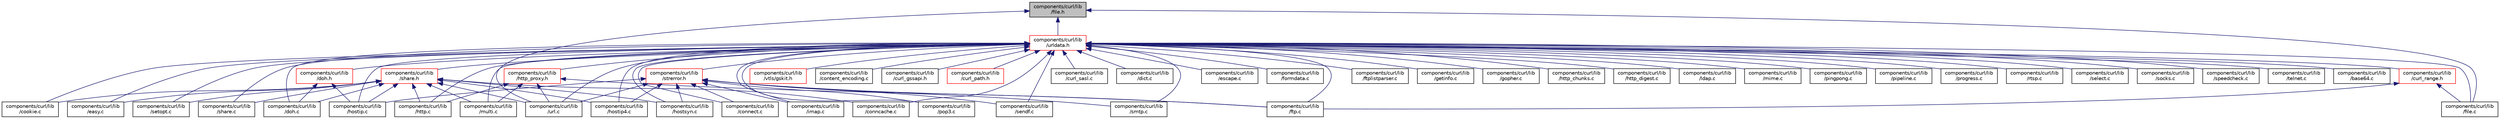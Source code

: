 digraph "components/curl/lib/file.h"
{
  edge [fontname="Helvetica",fontsize="10",labelfontname="Helvetica",labelfontsize="10"];
  node [fontname="Helvetica",fontsize="10",shape=record];
  Node1 [label="components/curl/lib\l/file.h",height=0.2,width=0.4,color="black", fillcolor="grey75", style="filled", fontcolor="black"];
  Node1 -> Node2 [dir="back",color="midnightblue",fontsize="10",style="solid",fontname="Helvetica"];
  Node2 [label="components/curl/lib\l/urldata.h",height=0.2,width=0.4,color="red", fillcolor="white", style="filled",URL="$urldata_8h.html"];
  Node2 -> Node3 [dir="back",color="midnightblue",fontsize="10",style="solid",fontname="Helvetica"];
  Node3 [label="components/curl/lib\l/base64.c",height=0.2,width=0.4,color="black", fillcolor="white", style="filled",URL="$base64_8c.html"];
  Node2 -> Node4 [dir="back",color="midnightblue",fontsize="10",style="solid",fontname="Helvetica"];
  Node4 [label="components/curl/lib\l/conncache.c",height=0.2,width=0.4,color="black", fillcolor="white", style="filled",URL="$conncache_8c.html"];
  Node2 -> Node5 [dir="back",color="midnightblue",fontsize="10",style="solid",fontname="Helvetica"];
  Node5 [label="components/curl/lib\l/share.h",height=0.2,width=0.4,color="red", fillcolor="white", style="filled",URL="$share_8h.html"];
  Node5 -> Node4 [dir="back",color="midnightblue",fontsize="10",style="solid",fontname="Helvetica"];
  Node5 -> Node6 [dir="back",color="midnightblue",fontsize="10",style="solid",fontname="Helvetica"];
  Node6 [label="components/curl/lib\l/cookie.c",height=0.2,width=0.4,color="black", fillcolor="white", style="filled",URL="$cookie_8c.html"];
  Node5 -> Node7 [dir="back",color="midnightblue",fontsize="10",style="solid",fontname="Helvetica"];
  Node7 [label="components/curl/lib\l/doh.c",height=0.2,width=0.4,color="black", fillcolor="white", style="filled",URL="$doh_8c.html"];
  Node5 -> Node8 [dir="back",color="midnightblue",fontsize="10",style="solid",fontname="Helvetica"];
  Node8 [label="components/curl/lib\l/easy.c",height=0.2,width=0.4,color="black", fillcolor="white", style="filled",URL="$easy_8c.html"];
  Node5 -> Node9 [dir="back",color="midnightblue",fontsize="10",style="solid",fontname="Helvetica"];
  Node9 [label="components/curl/lib\l/hostip.c",height=0.2,width=0.4,color="black", fillcolor="white", style="filled",URL="$hostip_8c.html"];
  Node5 -> Node10 [dir="back",color="midnightblue",fontsize="10",style="solid",fontname="Helvetica"];
  Node10 [label="components/curl/lib\l/hostip4.c",height=0.2,width=0.4,color="black", fillcolor="white", style="filled",URL="$hostip4_8c.html"];
  Node5 -> Node11 [dir="back",color="midnightblue",fontsize="10",style="solid",fontname="Helvetica"];
  Node11 [label="components/curl/lib\l/hostsyn.c",height=0.2,width=0.4,color="black", fillcolor="white", style="filled",URL="$hostsyn_8c.html"];
  Node5 -> Node12 [dir="back",color="midnightblue",fontsize="10",style="solid",fontname="Helvetica"];
  Node12 [label="components/curl/lib\l/http.c",height=0.2,width=0.4,color="black", fillcolor="white", style="filled",URL="$http_8c.html"];
  Node5 -> Node13 [dir="back",color="midnightblue",fontsize="10",style="solid",fontname="Helvetica"];
  Node13 [label="components/curl/lib\l/multi.c",height=0.2,width=0.4,color="black", fillcolor="white", style="filled",URL="$multi_8c.html"];
  Node5 -> Node14 [dir="back",color="midnightblue",fontsize="10",style="solid",fontname="Helvetica"];
  Node14 [label="components/curl/lib\l/setopt.c",height=0.2,width=0.4,color="black", fillcolor="white", style="filled",URL="$setopt_8c.html"];
  Node5 -> Node15 [dir="back",color="midnightblue",fontsize="10",style="solid",fontname="Helvetica"];
  Node15 [label="components/curl/lib\l/share.c",height=0.2,width=0.4,color="black", fillcolor="white", style="filled",URL="$share_8c.html"];
  Node5 -> Node16 [dir="back",color="midnightblue",fontsize="10",style="solid",fontname="Helvetica"];
  Node16 [label="components/curl/lib\l/url.c",height=0.2,width=0.4,color="black", fillcolor="white", style="filled",URL="$url_8c.html"];
  Node2 -> Node20 [dir="back",color="midnightblue",fontsize="10",style="solid",fontname="Helvetica"];
  Node20 [label="components/curl/lib\l/connect.c",height=0.2,width=0.4,color="black", fillcolor="white", style="filled",URL="$connect_8c.html"];
  Node2 -> Node21 [dir="back",color="midnightblue",fontsize="10",style="solid",fontname="Helvetica"];
  Node21 [label="components/curl/lib\l/strerror.h",height=0.2,width=0.4,color="red", fillcolor="white", style="filled",URL="$strerror_8h.html"];
  Node21 -> Node20 [dir="back",color="midnightblue",fontsize="10",style="solid",fontname="Helvetica"];
  Node21 -> Node22 [dir="back",color="midnightblue",fontsize="10",style="solid",fontname="Helvetica"];
  Node22 [label="components/curl/lib\l/ftp.c",height=0.2,width=0.4,color="black", fillcolor="white", style="filled",URL="$ftp_8c.html"];
  Node21 -> Node9 [dir="back",color="midnightblue",fontsize="10",style="solid",fontname="Helvetica"];
  Node21 -> Node10 [dir="back",color="midnightblue",fontsize="10",style="solid",fontname="Helvetica"];
  Node21 -> Node11 [dir="back",color="midnightblue",fontsize="10",style="solid",fontname="Helvetica"];
  Node21 -> Node23 [dir="back",color="midnightblue",fontsize="10",style="solid",fontname="Helvetica"];
  Node23 [label="components/curl/lib\l/imap.c",height=0.2,width=0.4,color="black", fillcolor="white", style="filled",URL="$imap_8c.html"];
  Node21 -> Node24 [dir="back",color="midnightblue",fontsize="10",style="solid",fontname="Helvetica"];
  Node24 [label="components/curl/lib\l/pop3.c",height=0.2,width=0.4,color="black", fillcolor="white", style="filled",URL="$pop3_8c.html"];
  Node21 -> Node25 [dir="back",color="midnightblue",fontsize="10",style="solid",fontname="Helvetica"];
  Node25 [label="components/curl/lib\l/sendf.c",height=0.2,width=0.4,color="black", fillcolor="white", style="filled",URL="$sendf_8c.html"];
  Node21 -> Node26 [dir="back",color="midnightblue",fontsize="10",style="solid",fontname="Helvetica"];
  Node26 [label="components/curl/lib\l/smtp.c",height=0.2,width=0.4,color="black", fillcolor="white", style="filled",URL="$smtp_8c.html"];
  Node21 -> Node16 [dir="back",color="midnightblue",fontsize="10",style="solid",fontname="Helvetica"];
  Node2 -> Node29 [dir="back",color="midnightblue",fontsize="10",style="solid",fontname="Helvetica"];
  Node29 [label="components/curl/lib\l/vtls/gskit.h",height=0.2,width=0.4,color="red", fillcolor="white", style="filled",URL="$gskit_8h.html"];
  Node2 -> Node40 [dir="back",color="midnightblue",fontsize="10",style="solid",fontname="Helvetica"];
  Node40 [label="components/curl/lib\l/content_encoding.c",height=0.2,width=0.4,color="black", fillcolor="white", style="filled",URL="$content__encoding_8c.html"];
  Node2 -> Node6 [dir="back",color="midnightblue",fontsize="10",style="solid",fontname="Helvetica"];
  Node2 -> Node41 [dir="back",color="midnightblue",fontsize="10",style="solid",fontname="Helvetica"];
  Node41 [label="components/curl/lib\l/curl_gssapi.h",height=0.2,width=0.4,color="black", fillcolor="white", style="filled",URL="$curl__gssapi_8h.html"];
  Node2 -> Node42 [dir="back",color="midnightblue",fontsize="10",style="solid",fontname="Helvetica"];
  Node42 [label="components/curl/lib\l/curl_path.h",height=0.2,width=0.4,color="red", fillcolor="white", style="filled",URL="$curl__path_8h.html"];
  Node2 -> Node44 [dir="back",color="midnightblue",fontsize="10",style="solid",fontname="Helvetica"];
  Node44 [label="components/curl/lib\l/curl_range.h",height=0.2,width=0.4,color="red", fillcolor="white", style="filled",URL="$curl__range_8h.html"];
  Node44 -> Node46 [dir="back",color="midnightblue",fontsize="10",style="solid",fontname="Helvetica"];
  Node46 [label="components/curl/lib\l/file.c",height=0.2,width=0.4,color="black", fillcolor="white", style="filled",URL="$file_8c.html"];
  Node44 -> Node22 [dir="back",color="midnightblue",fontsize="10",style="solid",fontname="Helvetica"];
  Node2 -> Node31 [dir="back",color="midnightblue",fontsize="10",style="solid",fontname="Helvetica"];
  Node31 [label="components/curl/lib\l/curl_sasl.c",height=0.2,width=0.4,color="black", fillcolor="white", style="filled",URL="$curl__sasl_8c.html"];
  Node2 -> Node47 [dir="back",color="midnightblue",fontsize="10",style="solid",fontname="Helvetica"];
  Node47 [label="components/curl/lib\l/dict.c",height=0.2,width=0.4,color="black", fillcolor="white", style="filled",URL="$dict_8c.html"];
  Node2 -> Node7 [dir="back",color="midnightblue",fontsize="10",style="solid",fontname="Helvetica"];
  Node2 -> Node48 [dir="back",color="midnightblue",fontsize="10",style="solid",fontname="Helvetica"];
  Node48 [label="components/curl/lib\l/doh.h",height=0.2,width=0.4,color="red", fillcolor="white", style="filled",URL="$doh_8h.html"];
  Node48 -> Node7 [dir="back",color="midnightblue",fontsize="10",style="solid",fontname="Helvetica"];
  Node48 -> Node9 [dir="back",color="midnightblue",fontsize="10",style="solid",fontname="Helvetica"];
  Node2 -> Node8 [dir="back",color="midnightblue",fontsize="10",style="solid",fontname="Helvetica"];
  Node2 -> Node50 [dir="back",color="midnightblue",fontsize="10",style="solid",fontname="Helvetica"];
  Node50 [label="components/curl/lib\l/escape.c",height=0.2,width=0.4,color="black", fillcolor="white", style="filled",URL="$escape_8c.html"];
  Node2 -> Node46 [dir="back",color="midnightblue",fontsize="10",style="solid",fontname="Helvetica"];
  Node2 -> Node32 [dir="back",color="midnightblue",fontsize="10",style="solid",fontname="Helvetica"];
  Node32 [label="components/curl/lib\l/formdata.c",height=0.2,width=0.4,color="black", fillcolor="white", style="filled",URL="$formdata_8c.html"];
  Node2 -> Node22 [dir="back",color="midnightblue",fontsize="10",style="solid",fontname="Helvetica"];
  Node2 -> Node51 [dir="back",color="midnightblue",fontsize="10",style="solid",fontname="Helvetica"];
  Node51 [label="components/curl/lib\l/http_proxy.h",height=0.2,width=0.4,color="red", fillcolor="white", style="filled",URL="$http__proxy_8h.html"];
  Node51 -> Node22 [dir="back",color="midnightblue",fontsize="10",style="solid",fontname="Helvetica"];
  Node51 -> Node12 [dir="back",color="midnightblue",fontsize="10",style="solid",fontname="Helvetica"];
  Node51 -> Node13 [dir="back",color="midnightblue",fontsize="10",style="solid",fontname="Helvetica"];
  Node51 -> Node16 [dir="back",color="midnightblue",fontsize="10",style="solid",fontname="Helvetica"];
  Node2 -> Node52 [dir="back",color="midnightblue",fontsize="10",style="solid",fontname="Helvetica"];
  Node52 [label="components/curl/lib\l/ftplistparser.c",height=0.2,width=0.4,color="black", fillcolor="white", style="filled",URL="$ftplistparser_8c.html"];
  Node2 -> Node33 [dir="back",color="midnightblue",fontsize="10",style="solid",fontname="Helvetica"];
  Node33 [label="components/curl/lib\l/getinfo.c",height=0.2,width=0.4,color="black", fillcolor="white", style="filled",URL="$lib_2getinfo_8c.html"];
  Node2 -> Node53 [dir="back",color="midnightblue",fontsize="10",style="solid",fontname="Helvetica"];
  Node53 [label="components/curl/lib\l/gopher.c",height=0.2,width=0.4,color="black", fillcolor="white", style="filled",URL="$gopher_8c.html"];
  Node2 -> Node9 [dir="back",color="midnightblue",fontsize="10",style="solid",fontname="Helvetica"];
  Node2 -> Node10 [dir="back",color="midnightblue",fontsize="10",style="solid",fontname="Helvetica"];
  Node2 -> Node11 [dir="back",color="midnightblue",fontsize="10",style="solid",fontname="Helvetica"];
  Node2 -> Node12 [dir="back",color="midnightblue",fontsize="10",style="solid",fontname="Helvetica"];
  Node2 -> Node54 [dir="back",color="midnightblue",fontsize="10",style="solid",fontname="Helvetica"];
  Node54 [label="components/curl/lib\l/http_chunks.c",height=0.2,width=0.4,color="black", fillcolor="white", style="filled",URL="$http__chunks_8c.html"];
  Node2 -> Node55 [dir="back",color="midnightblue",fontsize="10",style="solid",fontname="Helvetica"];
  Node55 [label="components/curl/lib\l/http_digest.c",height=0.2,width=0.4,color="black", fillcolor="white", style="filled",URL="$http__digest_8c.html"];
  Node2 -> Node23 [dir="back",color="midnightblue",fontsize="10",style="solid",fontname="Helvetica"];
  Node2 -> Node56 [dir="back",color="midnightblue",fontsize="10",style="solid",fontname="Helvetica"];
  Node56 [label="components/curl/lib\l/ldap.c",height=0.2,width=0.4,color="black", fillcolor="white", style="filled",URL="$ldap_8c.html"];
  Node2 -> Node57 [dir="back",color="midnightblue",fontsize="10",style="solid",fontname="Helvetica"];
  Node57 [label="components/curl/lib\l/mime.c",height=0.2,width=0.4,color="black", fillcolor="white", style="filled",URL="$mime_8c.html"];
  Node2 -> Node13 [dir="back",color="midnightblue",fontsize="10",style="solid",fontname="Helvetica"];
  Node2 -> Node35 [dir="back",color="midnightblue",fontsize="10",style="solid",fontname="Helvetica"];
  Node35 [label="components/curl/lib\l/pingpong.c",height=0.2,width=0.4,color="black", fillcolor="white", style="filled",URL="$pingpong_8c.html"];
  Node2 -> Node58 [dir="back",color="midnightblue",fontsize="10",style="solid",fontname="Helvetica"];
  Node58 [label="components/curl/lib\l/pipeline.c",height=0.2,width=0.4,color="black", fillcolor="white", style="filled",URL="$pipeline_8c.html"];
  Node2 -> Node24 [dir="back",color="midnightblue",fontsize="10",style="solid",fontname="Helvetica"];
  Node2 -> Node59 [dir="back",color="midnightblue",fontsize="10",style="solid",fontname="Helvetica"];
  Node59 [label="components/curl/lib\l/progress.c",height=0.2,width=0.4,color="black", fillcolor="white", style="filled",URL="$progress_8c.html"];
  Node2 -> Node60 [dir="back",color="midnightblue",fontsize="10",style="solid",fontname="Helvetica"];
  Node60 [label="components/curl/lib\l/rtsp.c",height=0.2,width=0.4,color="black", fillcolor="white", style="filled",URL="$lib_2rtsp_8c.html"];
  Node2 -> Node61 [dir="back",color="midnightblue",fontsize="10",style="solid",fontname="Helvetica"];
  Node61 [label="components/curl/lib\l/select.c",height=0.2,width=0.4,color="black", fillcolor="white", style="filled",URL="$select_8c.html"];
  Node2 -> Node25 [dir="back",color="midnightblue",fontsize="10",style="solid",fontname="Helvetica"];
  Node2 -> Node14 [dir="back",color="midnightblue",fontsize="10",style="solid",fontname="Helvetica"];
  Node2 -> Node15 [dir="back",color="midnightblue",fontsize="10",style="solid",fontname="Helvetica"];
  Node2 -> Node26 [dir="back",color="midnightblue",fontsize="10",style="solid",fontname="Helvetica"];
  Node2 -> Node62 [dir="back",color="midnightblue",fontsize="10",style="solid",fontname="Helvetica"];
  Node62 [label="components/curl/lib\l/socks.c",height=0.2,width=0.4,color="black", fillcolor="white", style="filled",URL="$socks_8c.html"];
  Node2 -> Node63 [dir="back",color="midnightblue",fontsize="10",style="solid",fontname="Helvetica"];
  Node63 [label="components/curl/lib\l/speedcheck.c",height=0.2,width=0.4,color="black", fillcolor="white", style="filled",URL="$speedcheck_8c.html"];
  Node2 -> Node64 [dir="back",color="midnightblue",fontsize="10",style="solid",fontname="Helvetica"];
  Node64 [label="components/curl/lib\l/telnet.c",height=0.2,width=0.4,color="black", fillcolor="white", style="filled",URL="$components_2curl_2lib_2telnet_8c.html"];
  Node2 -> Node16 [dir="back",color="midnightblue",fontsize="10",style="solid",fontname="Helvetica"];
  Node1 -> Node46 [dir="back",color="midnightblue",fontsize="10",style="solid",fontname="Helvetica"];
  Node1 -> Node16 [dir="back",color="midnightblue",fontsize="10",style="solid",fontname="Helvetica"];
}

